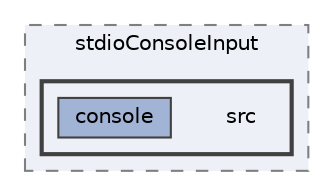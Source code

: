 digraph "src"
{
 // LATEX_PDF_SIZE
  bgcolor="transparent";
  edge [fontname=Helvetica,fontsize=10,labelfontname=Helvetica,labelfontsize=10];
  node [fontname=Helvetica,fontsize=10,shape=box,height=0.2,width=0.4];
  compound=true
  subgraph clusterdir_244f2b1f643b9406517c78d57a7ee0f9 {
    graph [ bgcolor="#edf0f7", pencolor="grey50", label="stdioConsoleInput", fontname=Helvetica,fontsize=10 style="filled,dashed", URL="dir_244f2b1f643b9406517c78d57a7ee0f9.html",tooltip=""]
  subgraph clusterdir_89fe82f1960e79957cf020bd55748283 {
    graph [ bgcolor="#edf0f7", pencolor="grey25", label="", fontname=Helvetica,fontsize=10 style="filled,bold", URL="dir_89fe82f1960e79957cf020bd55748283.html",tooltip=""]
    dir_89fe82f1960e79957cf020bd55748283 [shape=plaintext, label="src"];
  dir_dc45aee70f5889802bfcdd633721c453 [label="console", fillcolor="#a2b4d6", color="grey25", style="filled", URL="dir_dc45aee70f5889802bfcdd633721c453.html",tooltip=""];
  }
  }
}
